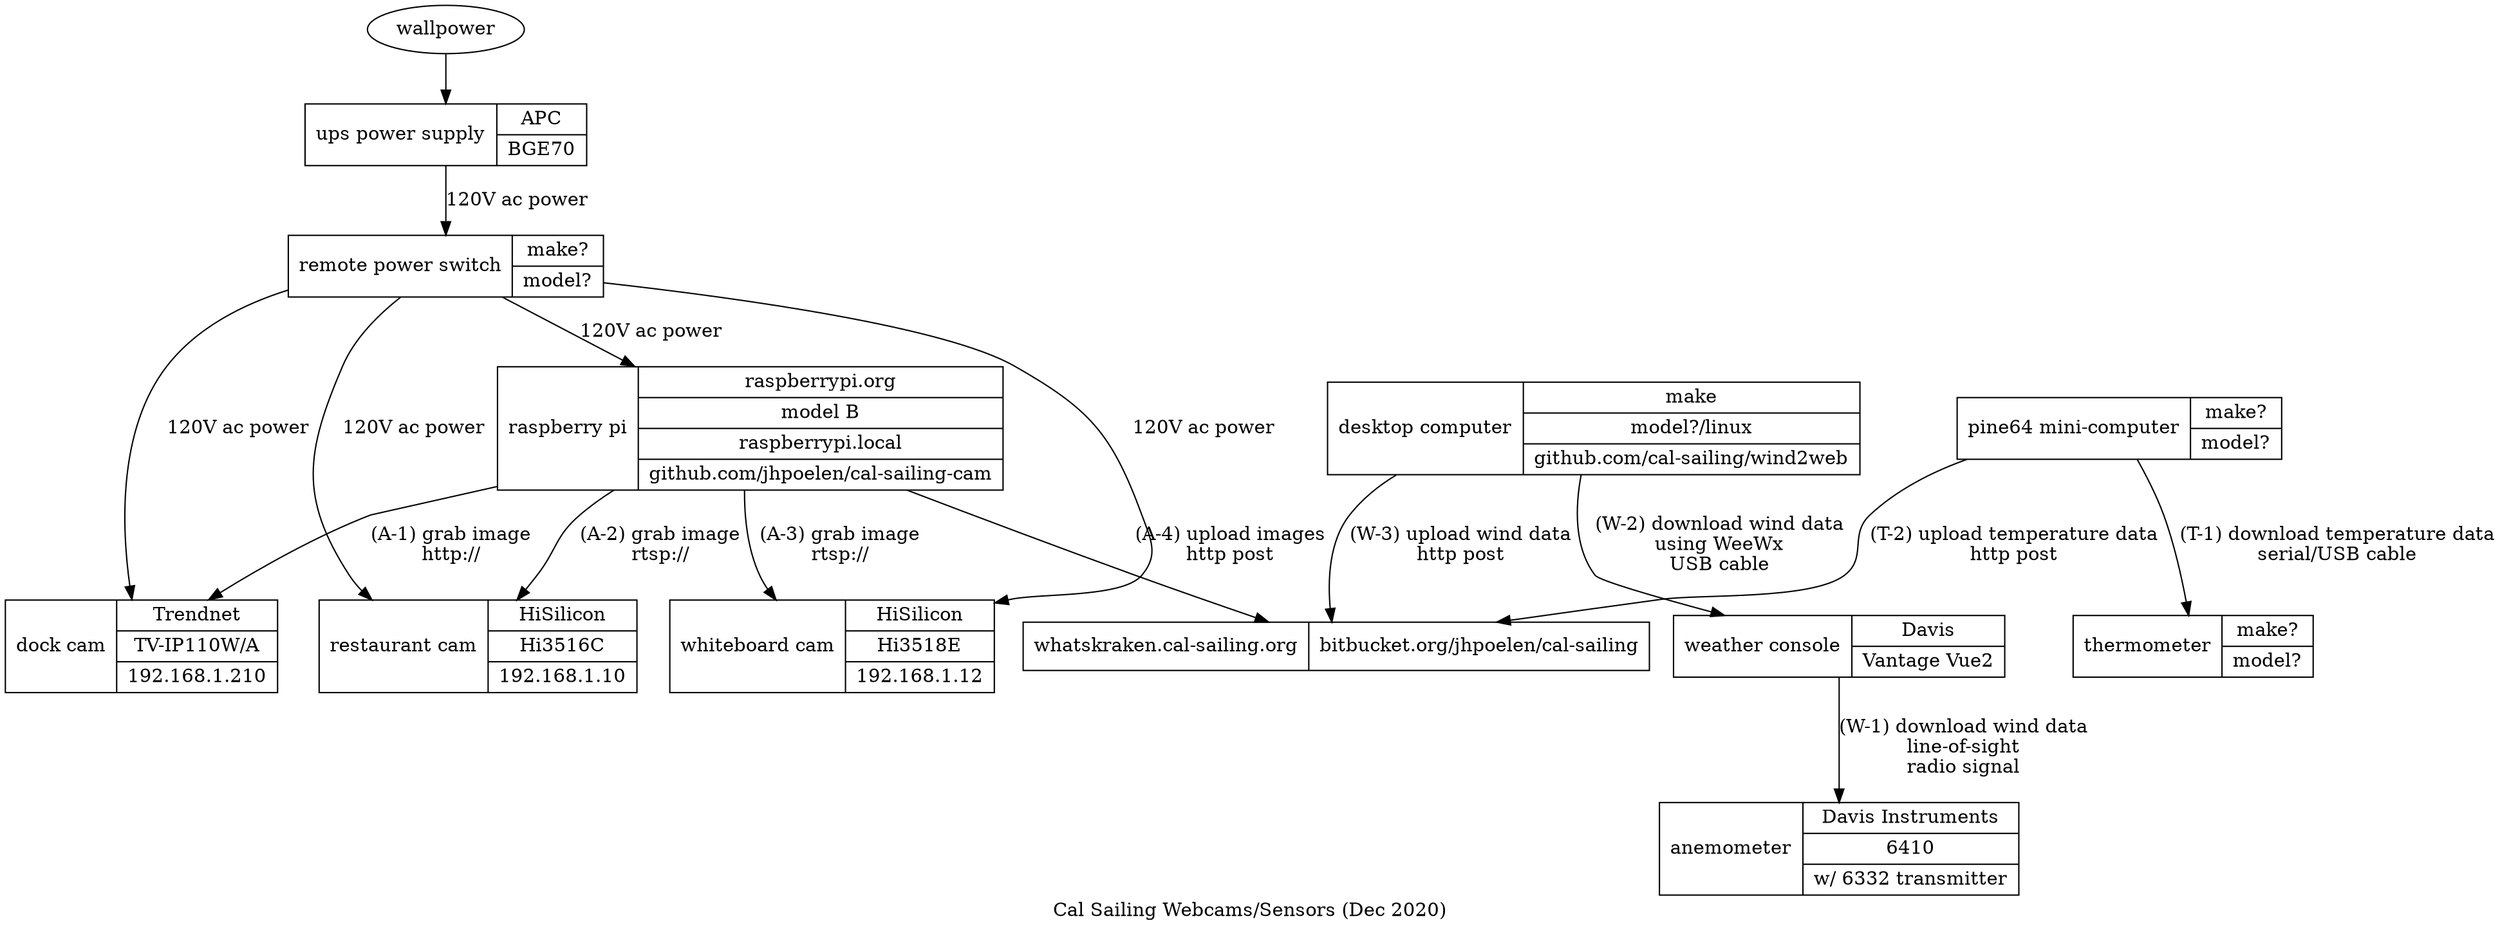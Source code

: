 digraph calsailingcam {
    "dock" [
       label = "dock cam | { Trendnet | TV-IP110W/A | 192.168.1.210 }"
       shape = "record"
    ]
    "restaurant" [
        label = "restaurant cam | { HiSilicon  | Hi3516C | 192.168.1.10 }"
	 shape = "record"
    ]
    "whiteboard" [
        label = "whiteboard cam | { HiSilicon  | Hi3518E | 192.168.1.12 }"
	 shape = "record"
    ]
    "raspberry" [
        label = "raspberry pi | { raspberrypi.org | model B | raspberrypi.local | github.com/jhpoelen/cal-sailing-cam }"
        shape = "record"
    ]
    "ups" [
        label = "ups power supply | { APC | BGE70 }"
        shape = "record"
    ]
    "thermometer" [
        label = "thermometer | { make? | model? }"
        shape = "record"
    ]
    "powerswitch" [
        label = "remote power switch | { make? | model? }"
        shape = "record"
    ]
    "anemometer" [
        label = "anemometer | { Davis Instruments | 6410 | w/ 6332 transmitter }"
        shape = "record"
    ]
    "weatherstation" [
        label = "weather console | { Davis | Vantage Vue2 }"
        shape = "record"
    ]
    "desktop" [
        label = "desktop computer | { make | model?/linux | github.com/cal-sailing/wind2web }"
        shape = "record"
    ]
    "pine64" [
        label = "pine64 mini-computer | { make? | model? }"
        shape = "record"
    ]
    "server" [
        label = "whatskraken.cal-sailing.org | { bitbucket.org/jhpoelen/cal-sailing }"
        shape = "record"
    ]

    "raspberry"->"dock"[label="(A-1) grab image\nhttp://"]
    "raspberry"->"restaurant"[label="(A-2) grab image\nrtsp://"]
    "raspberry"->"whiteboard"[label="(A-3) grab image\nrtsp://"]
    "raspberry"->"server"[label="(A-4) upload images\nhttp post"]
    "wallpower" -> "ups"
    
    "ups"->"powerswitch"[label="120V ac power"]
    "powerswitch"->"raspberry"[label="120V ac power"]
    "powerswitch"->"dock"[label="120V ac power"]
    "powerswitch"->"restaurant"[label="120V ac power"]
    "powerswitch"->"whiteboard"[label="120V ac power"]

    "weatherstation"->"anemometer"[label="(W-1) download wind data\nline-of-sight\nradio signal"]
    "desktop"->"weatherstation"[label="(W-2) download wind data\nusing WeeWx\nUSB cable"]
    "desktop"->"server"[label="(W-3) upload wind data\nhttp post"]

    "pine64"->"thermometer"[label="(T-1) download temperature data\nserial/USB cable"]
    "pine64"->"server"[label="(T-2) upload temperature data\nhttp post"]

    label="Cal Sailing Webcams/Sensors (Dec 2020)"
}
